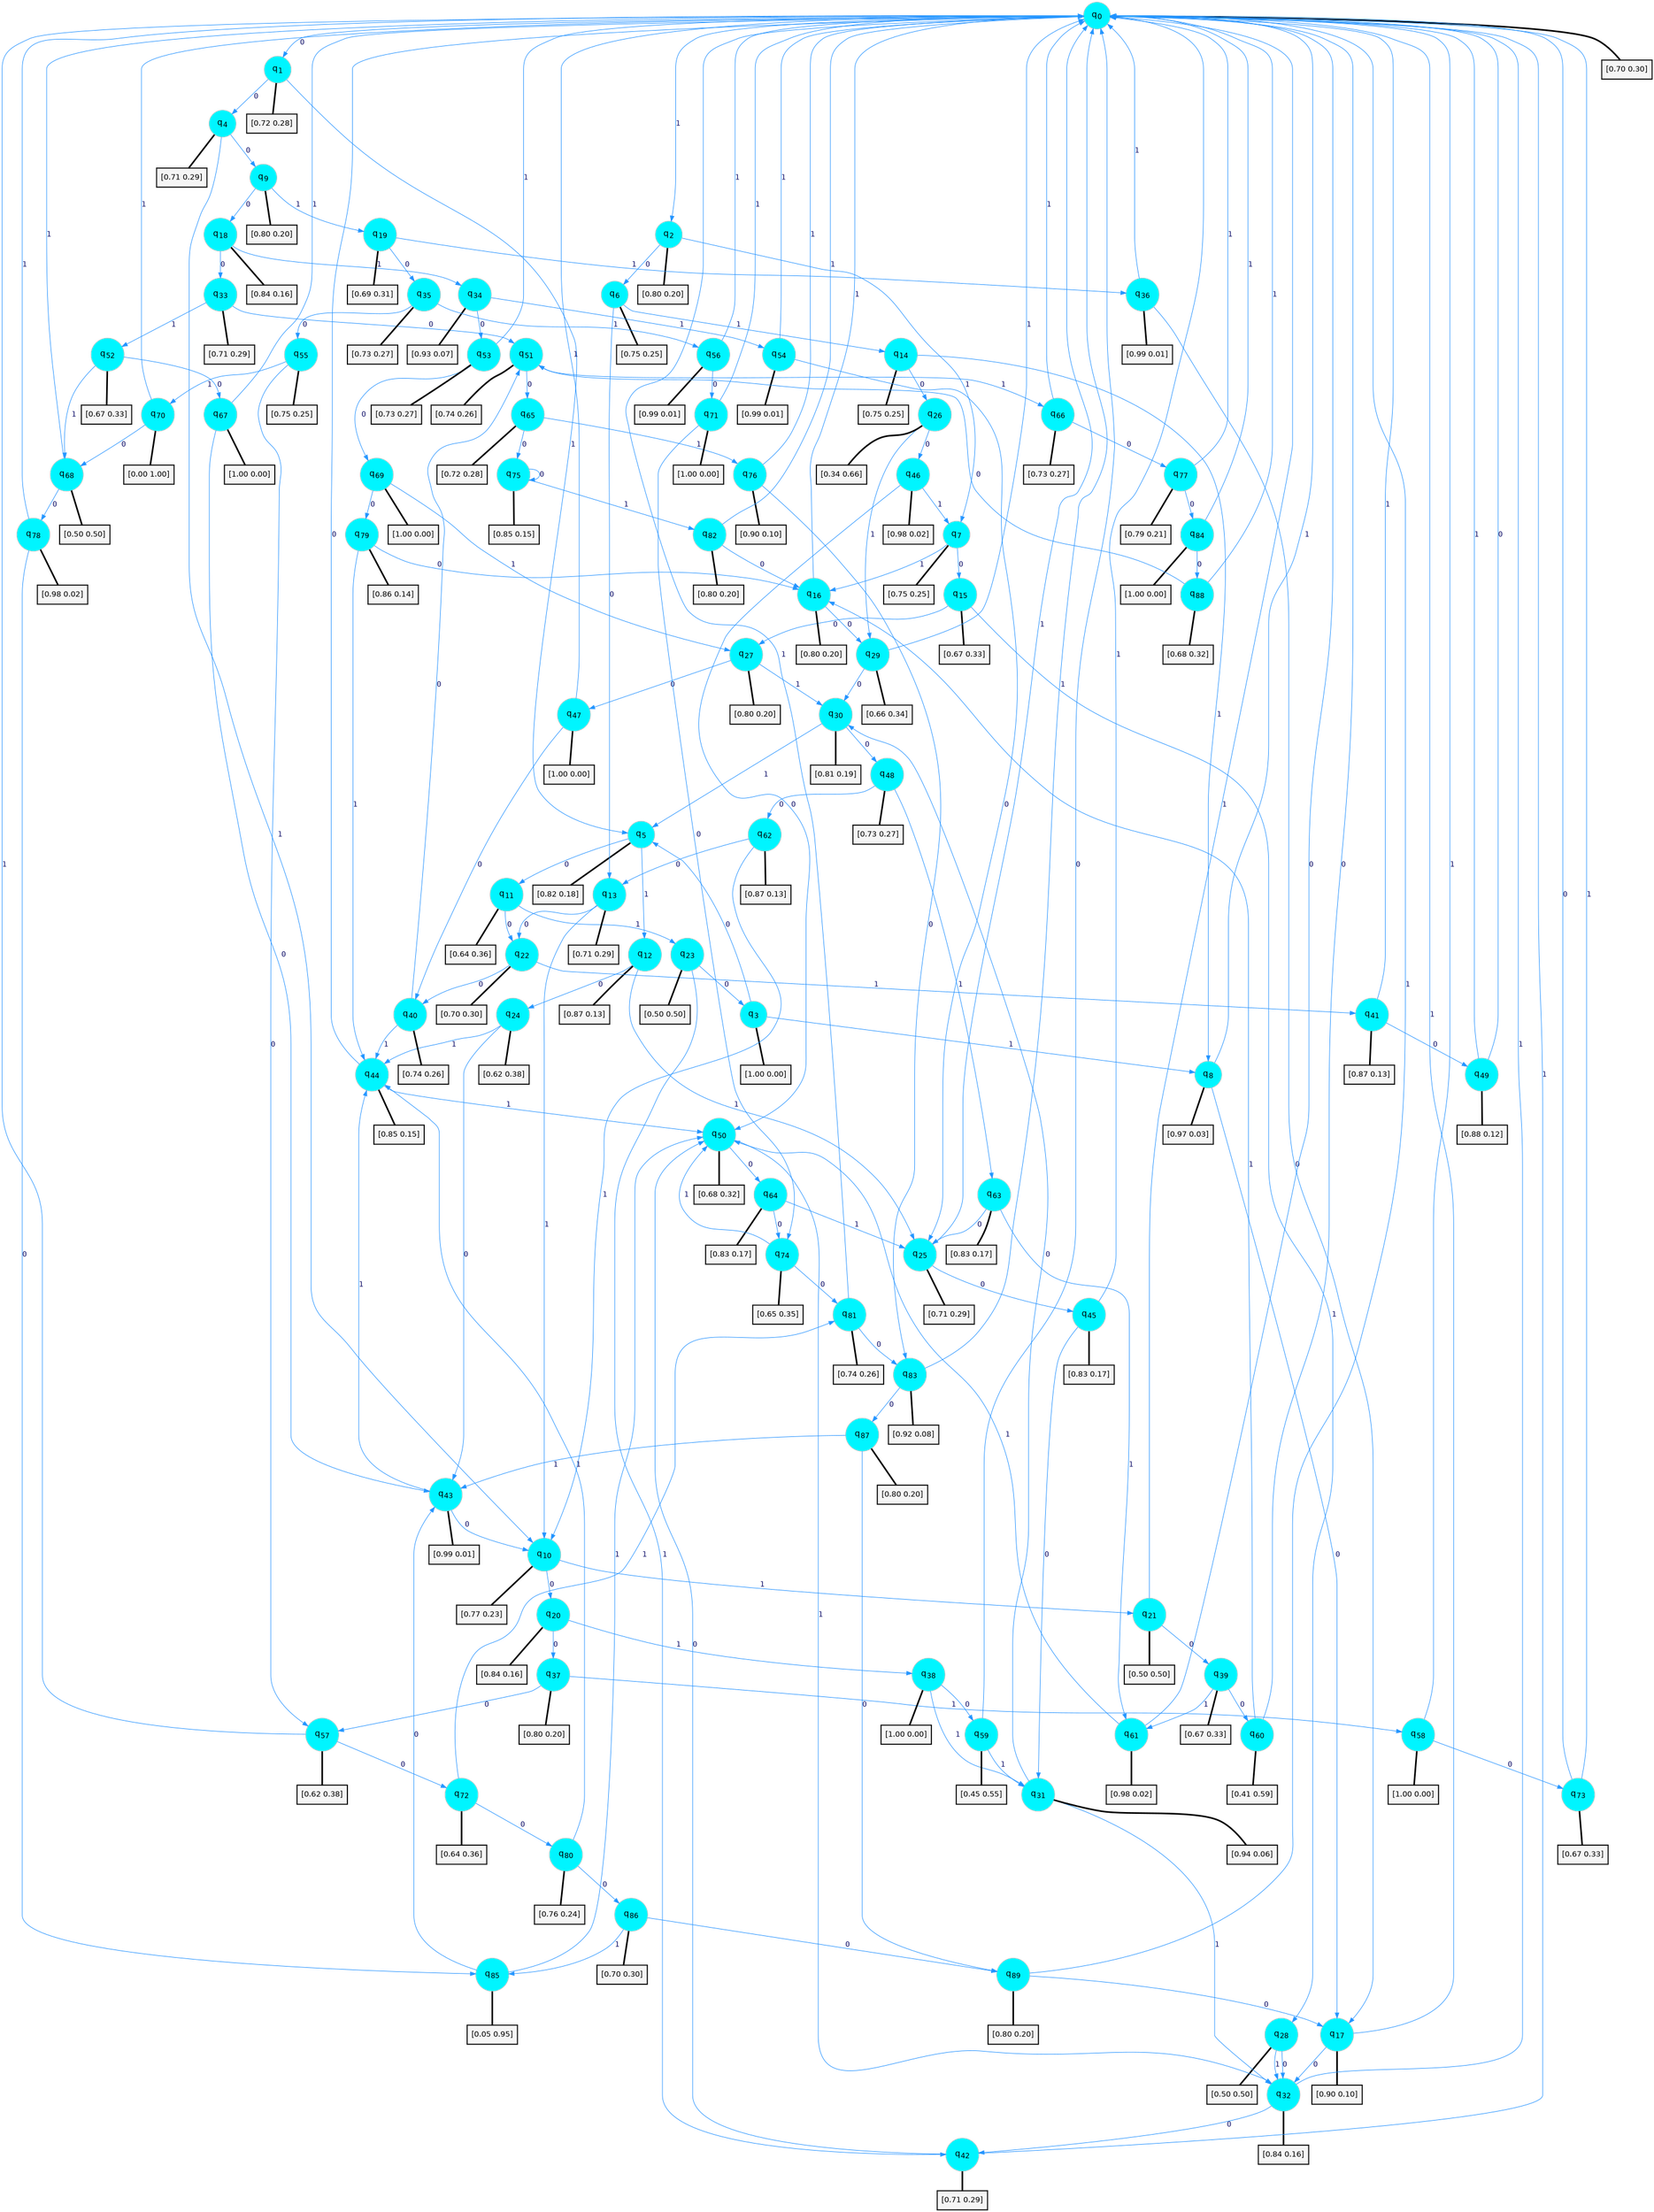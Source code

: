 digraph G {
graph [
bgcolor=transparent, dpi=300, rankdir=TD, size="40,25"];
node [
color=gray, fillcolor=turquoise1, fontcolor=black, fontname=Helvetica, fontsize=16, fontweight=bold, shape=circle, style=filled];
edge [
arrowsize=1, color=dodgerblue1, fontcolor=midnightblue, fontname=courier, fontweight=bold, penwidth=1, style=solid, weight=20];
0[label=<q<SUB>0</SUB>>];
1[label=<q<SUB>1</SUB>>];
2[label=<q<SUB>2</SUB>>];
3[label=<q<SUB>3</SUB>>];
4[label=<q<SUB>4</SUB>>];
5[label=<q<SUB>5</SUB>>];
6[label=<q<SUB>6</SUB>>];
7[label=<q<SUB>7</SUB>>];
8[label=<q<SUB>8</SUB>>];
9[label=<q<SUB>9</SUB>>];
10[label=<q<SUB>10</SUB>>];
11[label=<q<SUB>11</SUB>>];
12[label=<q<SUB>12</SUB>>];
13[label=<q<SUB>13</SUB>>];
14[label=<q<SUB>14</SUB>>];
15[label=<q<SUB>15</SUB>>];
16[label=<q<SUB>16</SUB>>];
17[label=<q<SUB>17</SUB>>];
18[label=<q<SUB>18</SUB>>];
19[label=<q<SUB>19</SUB>>];
20[label=<q<SUB>20</SUB>>];
21[label=<q<SUB>21</SUB>>];
22[label=<q<SUB>22</SUB>>];
23[label=<q<SUB>23</SUB>>];
24[label=<q<SUB>24</SUB>>];
25[label=<q<SUB>25</SUB>>];
26[label=<q<SUB>26</SUB>>];
27[label=<q<SUB>27</SUB>>];
28[label=<q<SUB>28</SUB>>];
29[label=<q<SUB>29</SUB>>];
30[label=<q<SUB>30</SUB>>];
31[label=<q<SUB>31</SUB>>];
32[label=<q<SUB>32</SUB>>];
33[label=<q<SUB>33</SUB>>];
34[label=<q<SUB>34</SUB>>];
35[label=<q<SUB>35</SUB>>];
36[label=<q<SUB>36</SUB>>];
37[label=<q<SUB>37</SUB>>];
38[label=<q<SUB>38</SUB>>];
39[label=<q<SUB>39</SUB>>];
40[label=<q<SUB>40</SUB>>];
41[label=<q<SUB>41</SUB>>];
42[label=<q<SUB>42</SUB>>];
43[label=<q<SUB>43</SUB>>];
44[label=<q<SUB>44</SUB>>];
45[label=<q<SUB>45</SUB>>];
46[label=<q<SUB>46</SUB>>];
47[label=<q<SUB>47</SUB>>];
48[label=<q<SUB>48</SUB>>];
49[label=<q<SUB>49</SUB>>];
50[label=<q<SUB>50</SUB>>];
51[label=<q<SUB>51</SUB>>];
52[label=<q<SUB>52</SUB>>];
53[label=<q<SUB>53</SUB>>];
54[label=<q<SUB>54</SUB>>];
55[label=<q<SUB>55</SUB>>];
56[label=<q<SUB>56</SUB>>];
57[label=<q<SUB>57</SUB>>];
58[label=<q<SUB>58</SUB>>];
59[label=<q<SUB>59</SUB>>];
60[label=<q<SUB>60</SUB>>];
61[label=<q<SUB>61</SUB>>];
62[label=<q<SUB>62</SUB>>];
63[label=<q<SUB>63</SUB>>];
64[label=<q<SUB>64</SUB>>];
65[label=<q<SUB>65</SUB>>];
66[label=<q<SUB>66</SUB>>];
67[label=<q<SUB>67</SUB>>];
68[label=<q<SUB>68</SUB>>];
69[label=<q<SUB>69</SUB>>];
70[label=<q<SUB>70</SUB>>];
71[label=<q<SUB>71</SUB>>];
72[label=<q<SUB>72</SUB>>];
73[label=<q<SUB>73</SUB>>];
74[label=<q<SUB>74</SUB>>];
75[label=<q<SUB>75</SUB>>];
76[label=<q<SUB>76</SUB>>];
77[label=<q<SUB>77</SUB>>];
78[label=<q<SUB>78</SUB>>];
79[label=<q<SUB>79</SUB>>];
80[label=<q<SUB>80</SUB>>];
81[label=<q<SUB>81</SUB>>];
82[label=<q<SUB>82</SUB>>];
83[label=<q<SUB>83</SUB>>];
84[label=<q<SUB>84</SUB>>];
85[label=<q<SUB>85</SUB>>];
86[label=<q<SUB>86</SUB>>];
87[label=<q<SUB>87</SUB>>];
88[label=<q<SUB>88</SUB>>];
89[label=<q<SUB>89</SUB>>];
90[label="[0.70 0.30]", shape=box,fontcolor=black, fontname=Helvetica, fontsize=14, penwidth=2, fillcolor=whitesmoke,color=black];
91[label="[0.72 0.28]", shape=box,fontcolor=black, fontname=Helvetica, fontsize=14, penwidth=2, fillcolor=whitesmoke,color=black];
92[label="[0.80 0.20]", shape=box,fontcolor=black, fontname=Helvetica, fontsize=14, penwidth=2, fillcolor=whitesmoke,color=black];
93[label="[1.00 0.00]", shape=box,fontcolor=black, fontname=Helvetica, fontsize=14, penwidth=2, fillcolor=whitesmoke,color=black];
94[label="[0.71 0.29]", shape=box,fontcolor=black, fontname=Helvetica, fontsize=14, penwidth=2, fillcolor=whitesmoke,color=black];
95[label="[0.82 0.18]", shape=box,fontcolor=black, fontname=Helvetica, fontsize=14, penwidth=2, fillcolor=whitesmoke,color=black];
96[label="[0.75 0.25]", shape=box,fontcolor=black, fontname=Helvetica, fontsize=14, penwidth=2, fillcolor=whitesmoke,color=black];
97[label="[0.75 0.25]", shape=box,fontcolor=black, fontname=Helvetica, fontsize=14, penwidth=2, fillcolor=whitesmoke,color=black];
98[label="[0.97 0.03]", shape=box,fontcolor=black, fontname=Helvetica, fontsize=14, penwidth=2, fillcolor=whitesmoke,color=black];
99[label="[0.80 0.20]", shape=box,fontcolor=black, fontname=Helvetica, fontsize=14, penwidth=2, fillcolor=whitesmoke,color=black];
100[label="[0.77 0.23]", shape=box,fontcolor=black, fontname=Helvetica, fontsize=14, penwidth=2, fillcolor=whitesmoke,color=black];
101[label="[0.64 0.36]", shape=box,fontcolor=black, fontname=Helvetica, fontsize=14, penwidth=2, fillcolor=whitesmoke,color=black];
102[label="[0.87 0.13]", shape=box,fontcolor=black, fontname=Helvetica, fontsize=14, penwidth=2, fillcolor=whitesmoke,color=black];
103[label="[0.71 0.29]", shape=box,fontcolor=black, fontname=Helvetica, fontsize=14, penwidth=2, fillcolor=whitesmoke,color=black];
104[label="[0.75 0.25]", shape=box,fontcolor=black, fontname=Helvetica, fontsize=14, penwidth=2, fillcolor=whitesmoke,color=black];
105[label="[0.67 0.33]", shape=box,fontcolor=black, fontname=Helvetica, fontsize=14, penwidth=2, fillcolor=whitesmoke,color=black];
106[label="[0.80 0.20]", shape=box,fontcolor=black, fontname=Helvetica, fontsize=14, penwidth=2, fillcolor=whitesmoke,color=black];
107[label="[0.90 0.10]", shape=box,fontcolor=black, fontname=Helvetica, fontsize=14, penwidth=2, fillcolor=whitesmoke,color=black];
108[label="[0.84 0.16]", shape=box,fontcolor=black, fontname=Helvetica, fontsize=14, penwidth=2, fillcolor=whitesmoke,color=black];
109[label="[0.69 0.31]", shape=box,fontcolor=black, fontname=Helvetica, fontsize=14, penwidth=2, fillcolor=whitesmoke,color=black];
110[label="[0.84 0.16]", shape=box,fontcolor=black, fontname=Helvetica, fontsize=14, penwidth=2, fillcolor=whitesmoke,color=black];
111[label="[0.50 0.50]", shape=box,fontcolor=black, fontname=Helvetica, fontsize=14, penwidth=2, fillcolor=whitesmoke,color=black];
112[label="[0.70 0.30]", shape=box,fontcolor=black, fontname=Helvetica, fontsize=14, penwidth=2, fillcolor=whitesmoke,color=black];
113[label="[0.50 0.50]", shape=box,fontcolor=black, fontname=Helvetica, fontsize=14, penwidth=2, fillcolor=whitesmoke,color=black];
114[label="[0.62 0.38]", shape=box,fontcolor=black, fontname=Helvetica, fontsize=14, penwidth=2, fillcolor=whitesmoke,color=black];
115[label="[0.71 0.29]", shape=box,fontcolor=black, fontname=Helvetica, fontsize=14, penwidth=2, fillcolor=whitesmoke,color=black];
116[label="[0.34 0.66]", shape=box,fontcolor=black, fontname=Helvetica, fontsize=14, penwidth=2, fillcolor=whitesmoke,color=black];
117[label="[0.80 0.20]", shape=box,fontcolor=black, fontname=Helvetica, fontsize=14, penwidth=2, fillcolor=whitesmoke,color=black];
118[label="[0.50 0.50]", shape=box,fontcolor=black, fontname=Helvetica, fontsize=14, penwidth=2, fillcolor=whitesmoke,color=black];
119[label="[0.66 0.34]", shape=box,fontcolor=black, fontname=Helvetica, fontsize=14, penwidth=2, fillcolor=whitesmoke,color=black];
120[label="[0.81 0.19]", shape=box,fontcolor=black, fontname=Helvetica, fontsize=14, penwidth=2, fillcolor=whitesmoke,color=black];
121[label="[0.94 0.06]", shape=box,fontcolor=black, fontname=Helvetica, fontsize=14, penwidth=2, fillcolor=whitesmoke,color=black];
122[label="[0.84 0.16]", shape=box,fontcolor=black, fontname=Helvetica, fontsize=14, penwidth=2, fillcolor=whitesmoke,color=black];
123[label="[0.71 0.29]", shape=box,fontcolor=black, fontname=Helvetica, fontsize=14, penwidth=2, fillcolor=whitesmoke,color=black];
124[label="[0.93 0.07]", shape=box,fontcolor=black, fontname=Helvetica, fontsize=14, penwidth=2, fillcolor=whitesmoke,color=black];
125[label="[0.73 0.27]", shape=box,fontcolor=black, fontname=Helvetica, fontsize=14, penwidth=2, fillcolor=whitesmoke,color=black];
126[label="[0.99 0.01]", shape=box,fontcolor=black, fontname=Helvetica, fontsize=14, penwidth=2, fillcolor=whitesmoke,color=black];
127[label="[0.80 0.20]", shape=box,fontcolor=black, fontname=Helvetica, fontsize=14, penwidth=2, fillcolor=whitesmoke,color=black];
128[label="[1.00 0.00]", shape=box,fontcolor=black, fontname=Helvetica, fontsize=14, penwidth=2, fillcolor=whitesmoke,color=black];
129[label="[0.67 0.33]", shape=box,fontcolor=black, fontname=Helvetica, fontsize=14, penwidth=2, fillcolor=whitesmoke,color=black];
130[label="[0.74 0.26]", shape=box,fontcolor=black, fontname=Helvetica, fontsize=14, penwidth=2, fillcolor=whitesmoke,color=black];
131[label="[0.87 0.13]", shape=box,fontcolor=black, fontname=Helvetica, fontsize=14, penwidth=2, fillcolor=whitesmoke,color=black];
132[label="[0.71 0.29]", shape=box,fontcolor=black, fontname=Helvetica, fontsize=14, penwidth=2, fillcolor=whitesmoke,color=black];
133[label="[0.99 0.01]", shape=box,fontcolor=black, fontname=Helvetica, fontsize=14, penwidth=2, fillcolor=whitesmoke,color=black];
134[label="[0.85 0.15]", shape=box,fontcolor=black, fontname=Helvetica, fontsize=14, penwidth=2, fillcolor=whitesmoke,color=black];
135[label="[0.83 0.17]", shape=box,fontcolor=black, fontname=Helvetica, fontsize=14, penwidth=2, fillcolor=whitesmoke,color=black];
136[label="[0.98 0.02]", shape=box,fontcolor=black, fontname=Helvetica, fontsize=14, penwidth=2, fillcolor=whitesmoke,color=black];
137[label="[1.00 0.00]", shape=box,fontcolor=black, fontname=Helvetica, fontsize=14, penwidth=2, fillcolor=whitesmoke,color=black];
138[label="[0.73 0.27]", shape=box,fontcolor=black, fontname=Helvetica, fontsize=14, penwidth=2, fillcolor=whitesmoke,color=black];
139[label="[0.88 0.12]", shape=box,fontcolor=black, fontname=Helvetica, fontsize=14, penwidth=2, fillcolor=whitesmoke,color=black];
140[label="[0.68 0.32]", shape=box,fontcolor=black, fontname=Helvetica, fontsize=14, penwidth=2, fillcolor=whitesmoke,color=black];
141[label="[0.74 0.26]", shape=box,fontcolor=black, fontname=Helvetica, fontsize=14, penwidth=2, fillcolor=whitesmoke,color=black];
142[label="[0.67 0.33]", shape=box,fontcolor=black, fontname=Helvetica, fontsize=14, penwidth=2, fillcolor=whitesmoke,color=black];
143[label="[0.73 0.27]", shape=box,fontcolor=black, fontname=Helvetica, fontsize=14, penwidth=2, fillcolor=whitesmoke,color=black];
144[label="[0.99 0.01]", shape=box,fontcolor=black, fontname=Helvetica, fontsize=14, penwidth=2, fillcolor=whitesmoke,color=black];
145[label="[0.75 0.25]", shape=box,fontcolor=black, fontname=Helvetica, fontsize=14, penwidth=2, fillcolor=whitesmoke,color=black];
146[label="[0.99 0.01]", shape=box,fontcolor=black, fontname=Helvetica, fontsize=14, penwidth=2, fillcolor=whitesmoke,color=black];
147[label="[0.62 0.38]", shape=box,fontcolor=black, fontname=Helvetica, fontsize=14, penwidth=2, fillcolor=whitesmoke,color=black];
148[label="[1.00 0.00]", shape=box,fontcolor=black, fontname=Helvetica, fontsize=14, penwidth=2, fillcolor=whitesmoke,color=black];
149[label="[0.45 0.55]", shape=box,fontcolor=black, fontname=Helvetica, fontsize=14, penwidth=2, fillcolor=whitesmoke,color=black];
150[label="[0.41 0.59]", shape=box,fontcolor=black, fontname=Helvetica, fontsize=14, penwidth=2, fillcolor=whitesmoke,color=black];
151[label="[0.98 0.02]", shape=box,fontcolor=black, fontname=Helvetica, fontsize=14, penwidth=2, fillcolor=whitesmoke,color=black];
152[label="[0.87 0.13]", shape=box,fontcolor=black, fontname=Helvetica, fontsize=14, penwidth=2, fillcolor=whitesmoke,color=black];
153[label="[0.83 0.17]", shape=box,fontcolor=black, fontname=Helvetica, fontsize=14, penwidth=2, fillcolor=whitesmoke,color=black];
154[label="[0.83 0.17]", shape=box,fontcolor=black, fontname=Helvetica, fontsize=14, penwidth=2, fillcolor=whitesmoke,color=black];
155[label="[0.72 0.28]", shape=box,fontcolor=black, fontname=Helvetica, fontsize=14, penwidth=2, fillcolor=whitesmoke,color=black];
156[label="[0.73 0.27]", shape=box,fontcolor=black, fontname=Helvetica, fontsize=14, penwidth=2, fillcolor=whitesmoke,color=black];
157[label="[1.00 0.00]", shape=box,fontcolor=black, fontname=Helvetica, fontsize=14, penwidth=2, fillcolor=whitesmoke,color=black];
158[label="[0.50 0.50]", shape=box,fontcolor=black, fontname=Helvetica, fontsize=14, penwidth=2, fillcolor=whitesmoke,color=black];
159[label="[1.00 0.00]", shape=box,fontcolor=black, fontname=Helvetica, fontsize=14, penwidth=2, fillcolor=whitesmoke,color=black];
160[label="[0.00 1.00]", shape=box,fontcolor=black, fontname=Helvetica, fontsize=14, penwidth=2, fillcolor=whitesmoke,color=black];
161[label="[1.00 0.00]", shape=box,fontcolor=black, fontname=Helvetica, fontsize=14, penwidth=2, fillcolor=whitesmoke,color=black];
162[label="[0.64 0.36]", shape=box,fontcolor=black, fontname=Helvetica, fontsize=14, penwidth=2, fillcolor=whitesmoke,color=black];
163[label="[0.67 0.33]", shape=box,fontcolor=black, fontname=Helvetica, fontsize=14, penwidth=2, fillcolor=whitesmoke,color=black];
164[label="[0.65 0.35]", shape=box,fontcolor=black, fontname=Helvetica, fontsize=14, penwidth=2, fillcolor=whitesmoke,color=black];
165[label="[0.85 0.15]", shape=box,fontcolor=black, fontname=Helvetica, fontsize=14, penwidth=2, fillcolor=whitesmoke,color=black];
166[label="[0.90 0.10]", shape=box,fontcolor=black, fontname=Helvetica, fontsize=14, penwidth=2, fillcolor=whitesmoke,color=black];
167[label="[0.79 0.21]", shape=box,fontcolor=black, fontname=Helvetica, fontsize=14, penwidth=2, fillcolor=whitesmoke,color=black];
168[label="[0.98 0.02]", shape=box,fontcolor=black, fontname=Helvetica, fontsize=14, penwidth=2, fillcolor=whitesmoke,color=black];
169[label="[0.86 0.14]", shape=box,fontcolor=black, fontname=Helvetica, fontsize=14, penwidth=2, fillcolor=whitesmoke,color=black];
170[label="[0.76 0.24]", shape=box,fontcolor=black, fontname=Helvetica, fontsize=14, penwidth=2, fillcolor=whitesmoke,color=black];
171[label="[0.74 0.26]", shape=box,fontcolor=black, fontname=Helvetica, fontsize=14, penwidth=2, fillcolor=whitesmoke,color=black];
172[label="[0.80 0.20]", shape=box,fontcolor=black, fontname=Helvetica, fontsize=14, penwidth=2, fillcolor=whitesmoke,color=black];
173[label="[0.92 0.08]", shape=box,fontcolor=black, fontname=Helvetica, fontsize=14, penwidth=2, fillcolor=whitesmoke,color=black];
174[label="[1.00 0.00]", shape=box,fontcolor=black, fontname=Helvetica, fontsize=14, penwidth=2, fillcolor=whitesmoke,color=black];
175[label="[0.05 0.95]", shape=box,fontcolor=black, fontname=Helvetica, fontsize=14, penwidth=2, fillcolor=whitesmoke,color=black];
176[label="[0.70 0.30]", shape=box,fontcolor=black, fontname=Helvetica, fontsize=14, penwidth=2, fillcolor=whitesmoke,color=black];
177[label="[0.80 0.20]", shape=box,fontcolor=black, fontname=Helvetica, fontsize=14, penwidth=2, fillcolor=whitesmoke,color=black];
178[label="[0.68 0.32]", shape=box,fontcolor=black, fontname=Helvetica, fontsize=14, penwidth=2, fillcolor=whitesmoke,color=black];
179[label="[0.80 0.20]", shape=box,fontcolor=black, fontname=Helvetica, fontsize=14, penwidth=2, fillcolor=whitesmoke,color=black];
0->1 [label=0];
0->2 [label=1];
0->90 [arrowhead=none, penwidth=3,color=black];
1->4 [label=0];
1->5 [label=1];
1->91 [arrowhead=none, penwidth=3,color=black];
2->6 [label=0];
2->7 [label=1];
2->92 [arrowhead=none, penwidth=3,color=black];
3->5 [label=0];
3->8 [label=1];
3->93 [arrowhead=none, penwidth=3,color=black];
4->9 [label=0];
4->10 [label=1];
4->94 [arrowhead=none, penwidth=3,color=black];
5->11 [label=0];
5->12 [label=1];
5->95 [arrowhead=none, penwidth=3,color=black];
6->13 [label=0];
6->14 [label=1];
6->96 [arrowhead=none, penwidth=3,color=black];
7->15 [label=0];
7->16 [label=1];
7->97 [arrowhead=none, penwidth=3,color=black];
8->17 [label=0];
8->0 [label=1];
8->98 [arrowhead=none, penwidth=3,color=black];
9->18 [label=0];
9->19 [label=1];
9->99 [arrowhead=none, penwidth=3,color=black];
10->20 [label=0];
10->21 [label=1];
10->100 [arrowhead=none, penwidth=3,color=black];
11->22 [label=0];
11->23 [label=1];
11->101 [arrowhead=none, penwidth=3,color=black];
12->24 [label=0];
12->25 [label=1];
12->102 [arrowhead=none, penwidth=3,color=black];
13->22 [label=0];
13->10 [label=1];
13->103 [arrowhead=none, penwidth=3,color=black];
14->26 [label=0];
14->8 [label=1];
14->104 [arrowhead=none, penwidth=3,color=black];
15->27 [label=0];
15->28 [label=1];
15->105 [arrowhead=none, penwidth=3,color=black];
16->29 [label=0];
16->0 [label=1];
16->106 [arrowhead=none, penwidth=3,color=black];
17->32 [label=0];
17->0 [label=1];
17->107 [arrowhead=none, penwidth=3,color=black];
18->33 [label=0];
18->34 [label=1];
18->108 [arrowhead=none, penwidth=3,color=black];
19->35 [label=0];
19->36 [label=1];
19->109 [arrowhead=none, penwidth=3,color=black];
20->37 [label=0];
20->38 [label=1];
20->110 [arrowhead=none, penwidth=3,color=black];
21->39 [label=0];
21->0 [label=1];
21->111 [arrowhead=none, penwidth=3,color=black];
22->40 [label=0];
22->41 [label=1];
22->112 [arrowhead=none, penwidth=3,color=black];
23->3 [label=0];
23->42 [label=1];
23->113 [arrowhead=none, penwidth=3,color=black];
24->43 [label=0];
24->44 [label=1];
24->114 [arrowhead=none, penwidth=3,color=black];
25->45 [label=0];
25->0 [label=1];
25->115 [arrowhead=none, penwidth=3,color=black];
26->46 [label=0];
26->29 [label=1];
26->116 [arrowhead=none, penwidth=3,color=black];
27->47 [label=0];
27->30 [label=1];
27->117 [arrowhead=none, penwidth=3,color=black];
28->32 [label=0];
28->32 [label=1];
28->118 [arrowhead=none, penwidth=3,color=black];
29->30 [label=0];
29->0 [label=1];
29->119 [arrowhead=none, penwidth=3,color=black];
30->48 [label=0];
30->5 [label=1];
30->120 [arrowhead=none, penwidth=3,color=black];
31->30 [label=0];
31->32 [label=1];
31->121 [arrowhead=none, penwidth=3,color=black];
32->42 [label=0];
32->0 [label=1];
32->122 [arrowhead=none, penwidth=3,color=black];
33->51 [label=0];
33->52 [label=1];
33->123 [arrowhead=none, penwidth=3,color=black];
34->53 [label=0];
34->54 [label=1];
34->124 [arrowhead=none, penwidth=3,color=black];
35->55 [label=0];
35->56 [label=1];
35->125 [arrowhead=none, penwidth=3,color=black];
36->17 [label=0];
36->0 [label=1];
36->126 [arrowhead=none, penwidth=3,color=black];
37->57 [label=0];
37->58 [label=1];
37->127 [arrowhead=none, penwidth=3,color=black];
38->59 [label=0];
38->31 [label=1];
38->128 [arrowhead=none, penwidth=3,color=black];
39->60 [label=0];
39->61 [label=1];
39->129 [arrowhead=none, penwidth=3,color=black];
40->51 [label=0];
40->44 [label=1];
40->130 [arrowhead=none, penwidth=3,color=black];
41->49 [label=0];
41->0 [label=1];
41->131 [arrowhead=none, penwidth=3,color=black];
42->50 [label=0];
42->0 [label=1];
42->132 [arrowhead=none, penwidth=3,color=black];
43->10 [label=0];
43->44 [label=1];
43->133 [arrowhead=none, penwidth=3,color=black];
44->0 [label=0];
44->50 [label=1];
44->134 [arrowhead=none, penwidth=3,color=black];
45->31 [label=0];
45->0 [label=1];
45->135 [arrowhead=none, penwidth=3,color=black];
46->50 [label=0];
46->7 [label=1];
46->136 [arrowhead=none, penwidth=3,color=black];
47->40 [label=0];
47->0 [label=1];
47->137 [arrowhead=none, penwidth=3,color=black];
48->62 [label=0];
48->63 [label=1];
48->138 [arrowhead=none, penwidth=3,color=black];
49->0 [label=0];
49->0 [label=1];
49->139 [arrowhead=none, penwidth=3,color=black];
50->64 [label=0];
50->32 [label=1];
50->140 [arrowhead=none, penwidth=3,color=black];
51->65 [label=0];
51->66 [label=1];
51->141 [arrowhead=none, penwidth=3,color=black];
52->67 [label=0];
52->68 [label=1];
52->142 [arrowhead=none, penwidth=3,color=black];
53->69 [label=0];
53->0 [label=1];
53->143 [arrowhead=none, penwidth=3,color=black];
54->25 [label=0];
54->0 [label=1];
54->144 [arrowhead=none, penwidth=3,color=black];
55->57 [label=0];
55->70 [label=1];
55->145 [arrowhead=none, penwidth=3,color=black];
56->71 [label=0];
56->0 [label=1];
56->146 [arrowhead=none, penwidth=3,color=black];
57->72 [label=0];
57->0 [label=1];
57->147 [arrowhead=none, penwidth=3,color=black];
58->73 [label=0];
58->0 [label=1];
58->148 [arrowhead=none, penwidth=3,color=black];
59->0 [label=0];
59->31 [label=1];
59->149 [arrowhead=none, penwidth=3,color=black];
60->0 [label=0];
60->16 [label=1];
60->150 [arrowhead=none, penwidth=3,color=black];
61->0 [label=0];
61->50 [label=1];
61->151 [arrowhead=none, penwidth=3,color=black];
62->13 [label=0];
62->10 [label=1];
62->152 [arrowhead=none, penwidth=3,color=black];
63->25 [label=0];
63->61 [label=1];
63->153 [arrowhead=none, penwidth=3,color=black];
64->74 [label=0];
64->25 [label=1];
64->154 [arrowhead=none, penwidth=3,color=black];
65->75 [label=0];
65->76 [label=1];
65->155 [arrowhead=none, penwidth=3,color=black];
66->77 [label=0];
66->0 [label=1];
66->156 [arrowhead=none, penwidth=3,color=black];
67->43 [label=0];
67->0 [label=1];
67->157 [arrowhead=none, penwidth=3,color=black];
68->78 [label=0];
68->0 [label=1];
68->158 [arrowhead=none, penwidth=3,color=black];
69->79 [label=0];
69->27 [label=1];
69->159 [arrowhead=none, penwidth=3,color=black];
70->68 [label=0];
70->0 [label=1];
70->160 [arrowhead=none, penwidth=3,color=black];
71->74 [label=0];
71->0 [label=1];
71->161 [arrowhead=none, penwidth=3,color=black];
72->80 [label=0];
72->81 [label=1];
72->162 [arrowhead=none, penwidth=3,color=black];
73->0 [label=0];
73->0 [label=1];
73->163 [arrowhead=none, penwidth=3,color=black];
74->81 [label=0];
74->50 [label=1];
74->164 [arrowhead=none, penwidth=3,color=black];
75->75 [label=0];
75->82 [label=1];
75->165 [arrowhead=none, penwidth=3,color=black];
76->83 [label=0];
76->0 [label=1];
76->166 [arrowhead=none, penwidth=3,color=black];
77->84 [label=0];
77->0 [label=1];
77->167 [arrowhead=none, penwidth=3,color=black];
78->85 [label=0];
78->0 [label=1];
78->168 [arrowhead=none, penwidth=3,color=black];
79->16 [label=0];
79->44 [label=1];
79->169 [arrowhead=none, penwidth=3,color=black];
80->86 [label=0];
80->44 [label=1];
80->170 [arrowhead=none, penwidth=3,color=black];
81->83 [label=0];
81->0 [label=1];
81->171 [arrowhead=none, penwidth=3,color=black];
82->16 [label=0];
82->0 [label=1];
82->172 [arrowhead=none, penwidth=3,color=black];
83->87 [label=0];
83->0 [label=1];
83->173 [arrowhead=none, penwidth=3,color=black];
84->88 [label=0];
84->0 [label=1];
84->174 [arrowhead=none, penwidth=3,color=black];
85->43 [label=0];
85->50 [label=1];
85->175 [arrowhead=none, penwidth=3,color=black];
86->89 [label=0];
86->85 [label=1];
86->176 [arrowhead=none, penwidth=3,color=black];
87->89 [label=0];
87->43 [label=1];
87->177 [arrowhead=none, penwidth=3,color=black];
88->51 [label=0];
88->0 [label=1];
88->178 [arrowhead=none, penwidth=3,color=black];
89->17 [label=0];
89->0 [label=1];
89->179 [arrowhead=none, penwidth=3,color=black];
}
